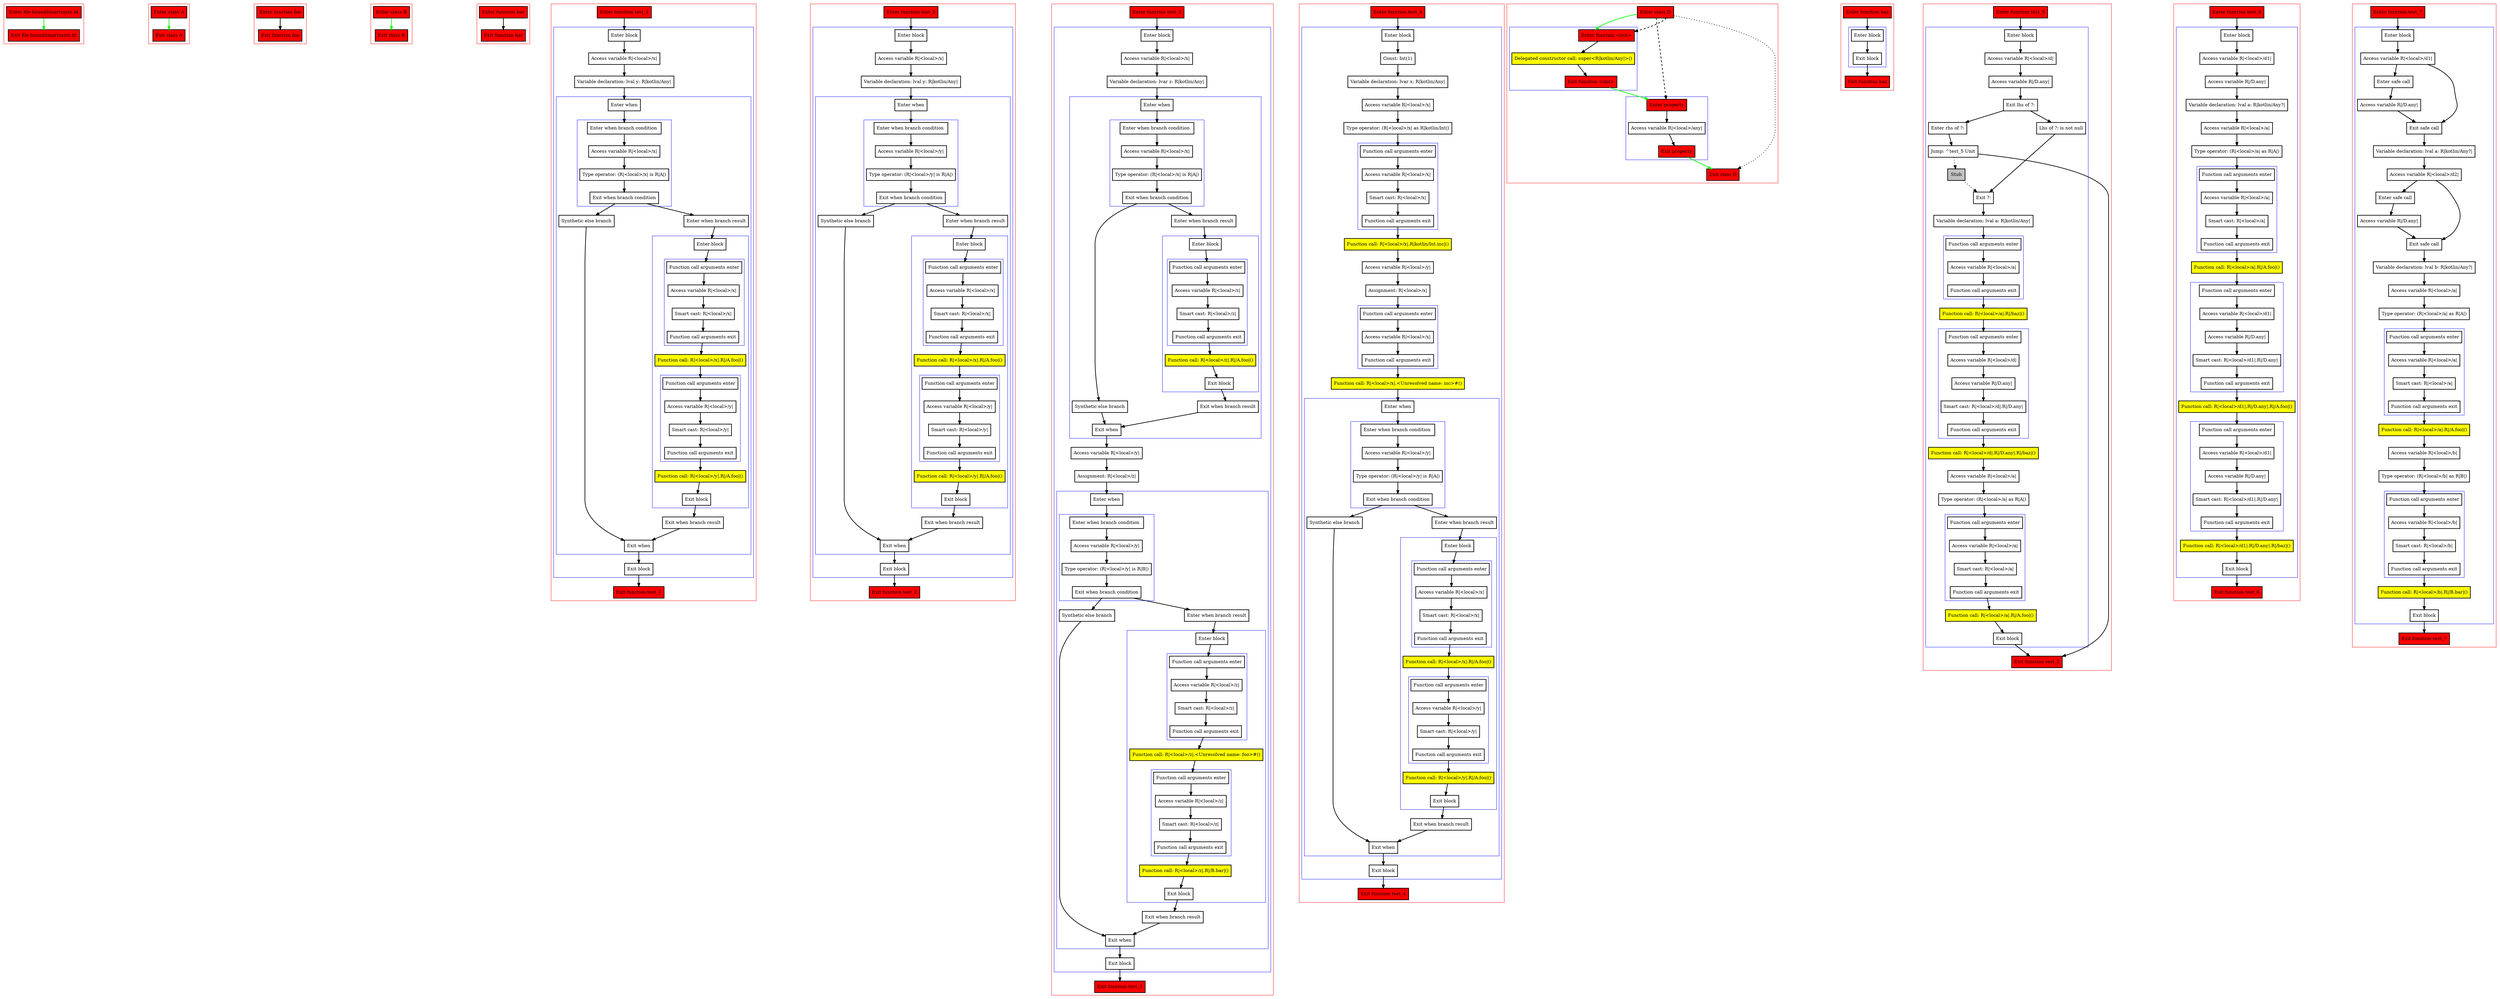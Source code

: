 digraph boundSmartcasts_kt {
    graph [nodesep=3]
    node [shape=box penwidth=2]
    edge [penwidth=2]

    subgraph cluster_0 {
        color=red
        0 [label="Enter file boundSmartcasts.kt" style="filled" fillcolor=red];
        1 [label="Exit file boundSmartcasts.kt" style="filled" fillcolor=red];
    }
    0 -> {1} [color=green];

    subgraph cluster_1 {
        color=red
        2 [label="Enter class A" style="filled" fillcolor=red];
        3 [label="Exit class A" style="filled" fillcolor=red];
    }
    2 -> {3} [color=green];

    subgraph cluster_2 {
        color=red
        4 [label="Enter function foo" style="filled" fillcolor=red];
        5 [label="Exit function foo" style="filled" fillcolor=red];
    }
    4 -> {5};

    subgraph cluster_3 {
        color=red
        6 [label="Enter class B" style="filled" fillcolor=red];
        7 [label="Exit class B" style="filled" fillcolor=red];
    }
    6 -> {7} [color=green];

    subgraph cluster_4 {
        color=red
        8 [label="Enter function bar" style="filled" fillcolor=red];
        9 [label="Exit function bar" style="filled" fillcolor=red];
    }
    8 -> {9};

    subgraph cluster_5 {
        color=red
        10 [label="Enter function test_1" style="filled" fillcolor=red];
        subgraph cluster_6 {
            color=blue
            11 [label="Enter block"];
            12 [label="Access variable R|<local>/x|"];
            13 [label="Variable declaration: lval y: R|kotlin/Any|"];
            subgraph cluster_7 {
                color=blue
                14 [label="Enter when"];
                subgraph cluster_8 {
                    color=blue
                    15 [label="Enter when branch condition "];
                    16 [label="Access variable R|<local>/x|"];
                    17 [label="Type operator: (R|<local>/x| is R|A|)"];
                    18 [label="Exit when branch condition"];
                }
                19 [label="Synthetic else branch"];
                20 [label="Enter when branch result"];
                subgraph cluster_9 {
                    color=blue
                    21 [label="Enter block"];
                    subgraph cluster_10 {
                        color=blue
                        22 [label="Function call arguments enter"];
                        23 [label="Access variable R|<local>/x|"];
                        24 [label="Smart cast: R|<local>/x|"];
                        25 [label="Function call arguments exit"];
                    }
                    26 [label="Function call: R|<local>/x|.R|/A.foo|()" style="filled" fillcolor=yellow];
                    subgraph cluster_11 {
                        color=blue
                        27 [label="Function call arguments enter"];
                        28 [label="Access variable R|<local>/y|"];
                        29 [label="Smart cast: R|<local>/y|"];
                        30 [label="Function call arguments exit"];
                    }
                    31 [label="Function call: R|<local>/y|.R|/A.foo|()" style="filled" fillcolor=yellow];
                    32 [label="Exit block"];
                }
                33 [label="Exit when branch result"];
                34 [label="Exit when"];
            }
            35 [label="Exit block"];
        }
        36 [label="Exit function test_1" style="filled" fillcolor=red];
    }
    10 -> {11};
    11 -> {12};
    12 -> {13};
    13 -> {14};
    14 -> {15};
    15 -> {16};
    16 -> {17};
    17 -> {18};
    18 -> {19 20};
    19 -> {34};
    20 -> {21};
    21 -> {22};
    22 -> {23};
    23 -> {24};
    24 -> {25};
    25 -> {26};
    26 -> {27};
    27 -> {28};
    28 -> {29};
    29 -> {30};
    30 -> {31};
    31 -> {32};
    32 -> {33};
    33 -> {34};
    34 -> {35};
    35 -> {36};

    subgraph cluster_12 {
        color=red
        37 [label="Enter function test_2" style="filled" fillcolor=red];
        subgraph cluster_13 {
            color=blue
            38 [label="Enter block"];
            39 [label="Access variable R|<local>/x|"];
            40 [label="Variable declaration: lval y: R|kotlin/Any|"];
            subgraph cluster_14 {
                color=blue
                41 [label="Enter when"];
                subgraph cluster_15 {
                    color=blue
                    42 [label="Enter when branch condition "];
                    43 [label="Access variable R|<local>/y|"];
                    44 [label="Type operator: (R|<local>/y| is R|A|)"];
                    45 [label="Exit when branch condition"];
                }
                46 [label="Synthetic else branch"];
                47 [label="Enter when branch result"];
                subgraph cluster_16 {
                    color=blue
                    48 [label="Enter block"];
                    subgraph cluster_17 {
                        color=blue
                        49 [label="Function call arguments enter"];
                        50 [label="Access variable R|<local>/x|"];
                        51 [label="Smart cast: R|<local>/x|"];
                        52 [label="Function call arguments exit"];
                    }
                    53 [label="Function call: R|<local>/x|.R|/A.foo|()" style="filled" fillcolor=yellow];
                    subgraph cluster_18 {
                        color=blue
                        54 [label="Function call arguments enter"];
                        55 [label="Access variable R|<local>/y|"];
                        56 [label="Smart cast: R|<local>/y|"];
                        57 [label="Function call arguments exit"];
                    }
                    58 [label="Function call: R|<local>/y|.R|/A.foo|()" style="filled" fillcolor=yellow];
                    59 [label="Exit block"];
                }
                60 [label="Exit when branch result"];
                61 [label="Exit when"];
            }
            62 [label="Exit block"];
        }
        63 [label="Exit function test_2" style="filled" fillcolor=red];
    }
    37 -> {38};
    38 -> {39};
    39 -> {40};
    40 -> {41};
    41 -> {42};
    42 -> {43};
    43 -> {44};
    44 -> {45};
    45 -> {46 47};
    46 -> {61};
    47 -> {48};
    48 -> {49};
    49 -> {50};
    50 -> {51};
    51 -> {52};
    52 -> {53};
    53 -> {54};
    54 -> {55};
    55 -> {56};
    56 -> {57};
    57 -> {58};
    58 -> {59};
    59 -> {60};
    60 -> {61};
    61 -> {62};
    62 -> {63};

    subgraph cluster_19 {
        color=red
        64 [label="Enter function test_3" style="filled" fillcolor=red];
        subgraph cluster_20 {
            color=blue
            65 [label="Enter block"];
            66 [label="Access variable R|<local>/x|"];
            67 [label="Variable declaration: lvar z: R|kotlin/Any|"];
            subgraph cluster_21 {
                color=blue
                68 [label="Enter when"];
                subgraph cluster_22 {
                    color=blue
                    69 [label="Enter when branch condition "];
                    70 [label="Access variable R|<local>/x|"];
                    71 [label="Type operator: (R|<local>/x| is R|A|)"];
                    72 [label="Exit when branch condition"];
                }
                73 [label="Synthetic else branch"];
                74 [label="Enter when branch result"];
                subgraph cluster_23 {
                    color=blue
                    75 [label="Enter block"];
                    subgraph cluster_24 {
                        color=blue
                        76 [label="Function call arguments enter"];
                        77 [label="Access variable R|<local>/z|"];
                        78 [label="Smart cast: R|<local>/z|"];
                        79 [label="Function call arguments exit"];
                    }
                    80 [label="Function call: R|<local>/z|.R|/A.foo|()" style="filled" fillcolor=yellow];
                    81 [label="Exit block"];
                }
                82 [label="Exit when branch result"];
                83 [label="Exit when"];
            }
            84 [label="Access variable R|<local>/y|"];
            85 [label="Assignment: R|<local>/z|"];
            subgraph cluster_25 {
                color=blue
                86 [label="Enter when"];
                subgraph cluster_26 {
                    color=blue
                    87 [label="Enter when branch condition "];
                    88 [label="Access variable R|<local>/y|"];
                    89 [label="Type operator: (R|<local>/y| is R|B|)"];
                    90 [label="Exit when branch condition"];
                }
                91 [label="Synthetic else branch"];
                92 [label="Enter when branch result"];
                subgraph cluster_27 {
                    color=blue
                    93 [label="Enter block"];
                    subgraph cluster_28 {
                        color=blue
                        94 [label="Function call arguments enter"];
                        95 [label="Access variable R|<local>/z|"];
                        96 [label="Smart cast: R|<local>/z|"];
                        97 [label="Function call arguments exit"];
                    }
                    98 [label="Function call: R|<local>/z|.<Unresolved name: foo>#()" style="filled" fillcolor=yellow];
                    subgraph cluster_29 {
                        color=blue
                        99 [label="Function call arguments enter"];
                        100 [label="Access variable R|<local>/z|"];
                        101 [label="Smart cast: R|<local>/z|"];
                        102 [label="Function call arguments exit"];
                    }
                    103 [label="Function call: R|<local>/z|.R|/B.bar|()" style="filled" fillcolor=yellow];
                    104 [label="Exit block"];
                }
                105 [label="Exit when branch result"];
                106 [label="Exit when"];
            }
            107 [label="Exit block"];
        }
        108 [label="Exit function test_3" style="filled" fillcolor=red];
    }
    64 -> {65};
    65 -> {66};
    66 -> {67};
    67 -> {68};
    68 -> {69};
    69 -> {70};
    70 -> {71};
    71 -> {72};
    72 -> {73 74};
    73 -> {83};
    74 -> {75};
    75 -> {76};
    76 -> {77};
    77 -> {78};
    78 -> {79};
    79 -> {80};
    80 -> {81};
    81 -> {82};
    82 -> {83};
    83 -> {84};
    84 -> {85};
    85 -> {86};
    86 -> {87};
    87 -> {88};
    88 -> {89};
    89 -> {90};
    90 -> {91 92};
    91 -> {106};
    92 -> {93};
    93 -> {94};
    94 -> {95};
    95 -> {96};
    96 -> {97};
    97 -> {98};
    98 -> {99};
    99 -> {100};
    100 -> {101};
    101 -> {102};
    102 -> {103};
    103 -> {104};
    104 -> {105};
    105 -> {106};
    106 -> {107};
    107 -> {108};

    subgraph cluster_30 {
        color=red
        109 [label="Enter function test_4" style="filled" fillcolor=red];
        subgraph cluster_31 {
            color=blue
            110 [label="Enter block"];
            111 [label="Const: Int(1)"];
            112 [label="Variable declaration: lvar x: R|kotlin/Any|"];
            113 [label="Access variable R|<local>/x|"];
            114 [label="Type operator: (R|<local>/x| as R|kotlin/Int|)"];
            subgraph cluster_32 {
                color=blue
                115 [label="Function call arguments enter"];
                116 [label="Access variable R|<local>/x|"];
                117 [label="Smart cast: R|<local>/x|"];
                118 [label="Function call arguments exit"];
            }
            119 [label="Function call: R|<local>/x|.R|kotlin/Int.inc|()" style="filled" fillcolor=yellow];
            120 [label="Access variable R|<local>/y|"];
            121 [label="Assignment: R|<local>/x|"];
            subgraph cluster_33 {
                color=blue
                122 [label="Function call arguments enter"];
                123 [label="Access variable R|<local>/x|"];
                124 [label="Function call arguments exit"];
            }
            125 [label="Function call: R|<local>/x|.<Unresolved name: inc>#()" style="filled" fillcolor=yellow];
            subgraph cluster_34 {
                color=blue
                126 [label="Enter when"];
                subgraph cluster_35 {
                    color=blue
                    127 [label="Enter when branch condition "];
                    128 [label="Access variable R|<local>/y|"];
                    129 [label="Type operator: (R|<local>/y| is R|A|)"];
                    130 [label="Exit when branch condition"];
                }
                131 [label="Synthetic else branch"];
                132 [label="Enter when branch result"];
                subgraph cluster_36 {
                    color=blue
                    133 [label="Enter block"];
                    subgraph cluster_37 {
                        color=blue
                        134 [label="Function call arguments enter"];
                        135 [label="Access variable R|<local>/x|"];
                        136 [label="Smart cast: R|<local>/x|"];
                        137 [label="Function call arguments exit"];
                    }
                    138 [label="Function call: R|<local>/x|.R|/A.foo|()" style="filled" fillcolor=yellow];
                    subgraph cluster_38 {
                        color=blue
                        139 [label="Function call arguments enter"];
                        140 [label="Access variable R|<local>/y|"];
                        141 [label="Smart cast: R|<local>/y|"];
                        142 [label="Function call arguments exit"];
                    }
                    143 [label="Function call: R|<local>/y|.R|/A.foo|()" style="filled" fillcolor=yellow];
                    144 [label="Exit block"];
                }
                145 [label="Exit when branch result"];
                146 [label="Exit when"];
            }
            147 [label="Exit block"];
        }
        148 [label="Exit function test_4" style="filled" fillcolor=red];
    }
    109 -> {110};
    110 -> {111};
    111 -> {112};
    112 -> {113};
    113 -> {114};
    114 -> {115};
    115 -> {116};
    116 -> {117};
    117 -> {118};
    118 -> {119};
    119 -> {120};
    120 -> {121};
    121 -> {122};
    122 -> {123};
    123 -> {124};
    124 -> {125};
    125 -> {126};
    126 -> {127};
    127 -> {128};
    128 -> {129};
    129 -> {130};
    130 -> {131 132};
    131 -> {146};
    132 -> {133};
    133 -> {134};
    134 -> {135};
    135 -> {136};
    136 -> {137};
    137 -> {138};
    138 -> {139};
    139 -> {140};
    140 -> {141};
    141 -> {142};
    142 -> {143};
    143 -> {144};
    144 -> {145};
    145 -> {146};
    146 -> {147};
    147 -> {148};

    subgraph cluster_39 {
        color=red
        149 [label="Enter class D" style="filled" fillcolor=red];
        subgraph cluster_40 {
            color=blue
            150 [label="Enter function <init>" style="filled" fillcolor=red];
            151 [label="Delegated constructor call: super<R|kotlin/Any|>()" style="filled" fillcolor=yellow];
            152 [label="Exit function <init>" style="filled" fillcolor=red];
        }
        subgraph cluster_41 {
            color=blue
            153 [label="Enter property" style="filled" fillcolor=red];
            154 [label="Access variable R|<local>/any|"];
            155 [label="Exit property" style="filled" fillcolor=red];
        }
        156 [label="Exit class D" style="filled" fillcolor=red];
    }
    149 -> {150} [color=green];
    149 -> {156} [style=dotted];
    149 -> {150 153} [style=dashed];
    150 -> {151};
    151 -> {152};
    152 -> {153} [color=green];
    153 -> {154};
    154 -> {155};
    155 -> {156} [color=green];

    subgraph cluster_42 {
        color=red
        157 [label="Enter function baz" style="filled" fillcolor=red];
        subgraph cluster_43 {
            color=blue
            158 [label="Enter block"];
            159 [label="Exit block"];
        }
        160 [label="Exit function baz" style="filled" fillcolor=red];
    }
    157 -> {158};
    158 -> {159};
    159 -> {160};

    subgraph cluster_44 {
        color=red
        161 [label="Enter function test_5" style="filled" fillcolor=red];
        subgraph cluster_45 {
            color=blue
            162 [label="Enter block"];
            163 [label="Access variable R|<local>/d|"];
            164 [label="Access variable R|/D.any|"];
            165 [label="Exit lhs of ?:"];
            166 [label="Enter rhs of ?:"];
            167 [label="Jump: ^test_5 Unit"];
            168 [label="Stub" style="filled" fillcolor=gray];
            169 [label="Lhs of ?: is not null"];
            170 [label="Exit ?:"];
            171 [label="Variable declaration: lval a: R|kotlin/Any|"];
            subgraph cluster_46 {
                color=blue
                172 [label="Function call arguments enter"];
                173 [label="Access variable R|<local>/a|"];
                174 [label="Function call arguments exit"];
            }
            175 [label="Function call: R|<local>/a|.R|/baz|()" style="filled" fillcolor=yellow];
            subgraph cluster_47 {
                color=blue
                176 [label="Function call arguments enter"];
                177 [label="Access variable R|<local>/d|"];
                178 [label="Access variable R|/D.any|"];
                179 [label="Smart cast: R|<local>/d|.R|/D.any|"];
                180 [label="Function call arguments exit"];
            }
            181 [label="Function call: R|<local>/d|.R|/D.any|.R|/baz|()" style="filled" fillcolor=yellow];
            182 [label="Access variable R|<local>/a|"];
            183 [label="Type operator: (R|<local>/a| as R|A|)"];
            subgraph cluster_48 {
                color=blue
                184 [label="Function call arguments enter"];
                185 [label="Access variable R|<local>/a|"];
                186 [label="Smart cast: R|<local>/a|"];
                187 [label="Function call arguments exit"];
            }
            188 [label="Function call: R|<local>/a|.R|/A.foo|()" style="filled" fillcolor=yellow];
            189 [label="Exit block"];
        }
        190 [label="Exit function test_5" style="filled" fillcolor=red];
    }
    161 -> {162};
    162 -> {163};
    163 -> {164};
    164 -> {165};
    165 -> {166 169};
    166 -> {167};
    167 -> {190};
    167 -> {168} [style=dotted];
    168 -> {170} [style=dotted];
    169 -> {170};
    170 -> {171};
    171 -> {172};
    172 -> {173};
    173 -> {174};
    174 -> {175};
    175 -> {176};
    176 -> {177};
    177 -> {178};
    178 -> {179};
    179 -> {180};
    180 -> {181};
    181 -> {182};
    182 -> {183};
    183 -> {184};
    184 -> {185};
    185 -> {186};
    186 -> {187};
    187 -> {188};
    188 -> {189};
    189 -> {190};

    subgraph cluster_49 {
        color=red
        191 [label="Enter function test_6" style="filled" fillcolor=red];
        subgraph cluster_50 {
            color=blue
            192 [label="Enter block"];
            193 [label="Access variable R|<local>/d1|"];
            194 [label="Access variable R|/D.any|"];
            195 [label="Variable declaration: lval a: R|kotlin/Any?|"];
            196 [label="Access variable R|<local>/a|"];
            197 [label="Type operator: (R|<local>/a| as R|A|)"];
            subgraph cluster_51 {
                color=blue
                198 [label="Function call arguments enter"];
                199 [label="Access variable R|<local>/a|"];
                200 [label="Smart cast: R|<local>/a|"];
                201 [label="Function call arguments exit"];
            }
            202 [label="Function call: R|<local>/a|.R|/A.foo|()" style="filled" fillcolor=yellow];
            subgraph cluster_52 {
                color=blue
                203 [label="Function call arguments enter"];
                204 [label="Access variable R|<local>/d1|"];
                205 [label="Access variable R|/D.any|"];
                206 [label="Smart cast: R|<local>/d1|.R|/D.any|"];
                207 [label="Function call arguments exit"];
            }
            208 [label="Function call: R|<local>/d1|.R|/D.any|.R|/A.foo|()" style="filled" fillcolor=yellow];
            subgraph cluster_53 {
                color=blue
                209 [label="Function call arguments enter"];
                210 [label="Access variable R|<local>/d1|"];
                211 [label="Access variable R|/D.any|"];
                212 [label="Smart cast: R|<local>/d1|.R|/D.any|"];
                213 [label="Function call arguments exit"];
            }
            214 [label="Function call: R|<local>/d1|.R|/D.any|.R|/baz|()" style="filled" fillcolor=yellow];
            215 [label="Exit block"];
        }
        216 [label="Exit function test_6" style="filled" fillcolor=red];
    }
    191 -> {192};
    192 -> {193};
    193 -> {194};
    194 -> {195};
    195 -> {196};
    196 -> {197};
    197 -> {198};
    198 -> {199};
    199 -> {200};
    200 -> {201};
    201 -> {202};
    202 -> {203};
    203 -> {204};
    204 -> {205};
    205 -> {206};
    206 -> {207};
    207 -> {208};
    208 -> {209};
    209 -> {210};
    210 -> {211};
    211 -> {212};
    212 -> {213};
    213 -> {214};
    214 -> {215};
    215 -> {216};

    subgraph cluster_54 {
        color=red
        217 [label="Enter function test_7" style="filled" fillcolor=red];
        subgraph cluster_55 {
            color=blue
            218 [label="Enter block"];
            219 [label="Access variable R|<local>/d1|"];
            220 [label="Enter safe call"];
            221 [label="Access variable R|/D.any|"];
            222 [label="Exit safe call"];
            223 [label="Variable declaration: lval a: R|kotlin/Any?|"];
            224 [label="Access variable R|<local>/d2|"];
            225 [label="Enter safe call"];
            226 [label="Access variable R|/D.any|"];
            227 [label="Exit safe call"];
            228 [label="Variable declaration: lval b: R|kotlin/Any?|"];
            229 [label="Access variable R|<local>/a|"];
            230 [label="Type operator: (R|<local>/a| as R|A|)"];
            subgraph cluster_56 {
                color=blue
                231 [label="Function call arguments enter"];
                232 [label="Access variable R|<local>/a|"];
                233 [label="Smart cast: R|<local>/a|"];
                234 [label="Function call arguments exit"];
            }
            235 [label="Function call: R|<local>/a|.R|/A.foo|()" style="filled" fillcolor=yellow];
            236 [label="Access variable R|<local>/b|"];
            237 [label="Type operator: (R|<local>/b| as R|B|)"];
            subgraph cluster_57 {
                color=blue
                238 [label="Function call arguments enter"];
                239 [label="Access variable R|<local>/b|"];
                240 [label="Smart cast: R|<local>/b|"];
                241 [label="Function call arguments exit"];
            }
            242 [label="Function call: R|<local>/b|.R|/B.bar|()" style="filled" fillcolor=yellow];
            243 [label="Exit block"];
        }
        244 [label="Exit function test_7" style="filled" fillcolor=red];
    }
    217 -> {218};
    218 -> {219};
    219 -> {220 222};
    220 -> {221};
    221 -> {222};
    222 -> {223};
    223 -> {224};
    224 -> {225 227};
    225 -> {226};
    226 -> {227};
    227 -> {228};
    228 -> {229};
    229 -> {230};
    230 -> {231};
    231 -> {232};
    232 -> {233};
    233 -> {234};
    234 -> {235};
    235 -> {236};
    236 -> {237};
    237 -> {238};
    238 -> {239};
    239 -> {240};
    240 -> {241};
    241 -> {242};
    242 -> {243};
    243 -> {244};

}

